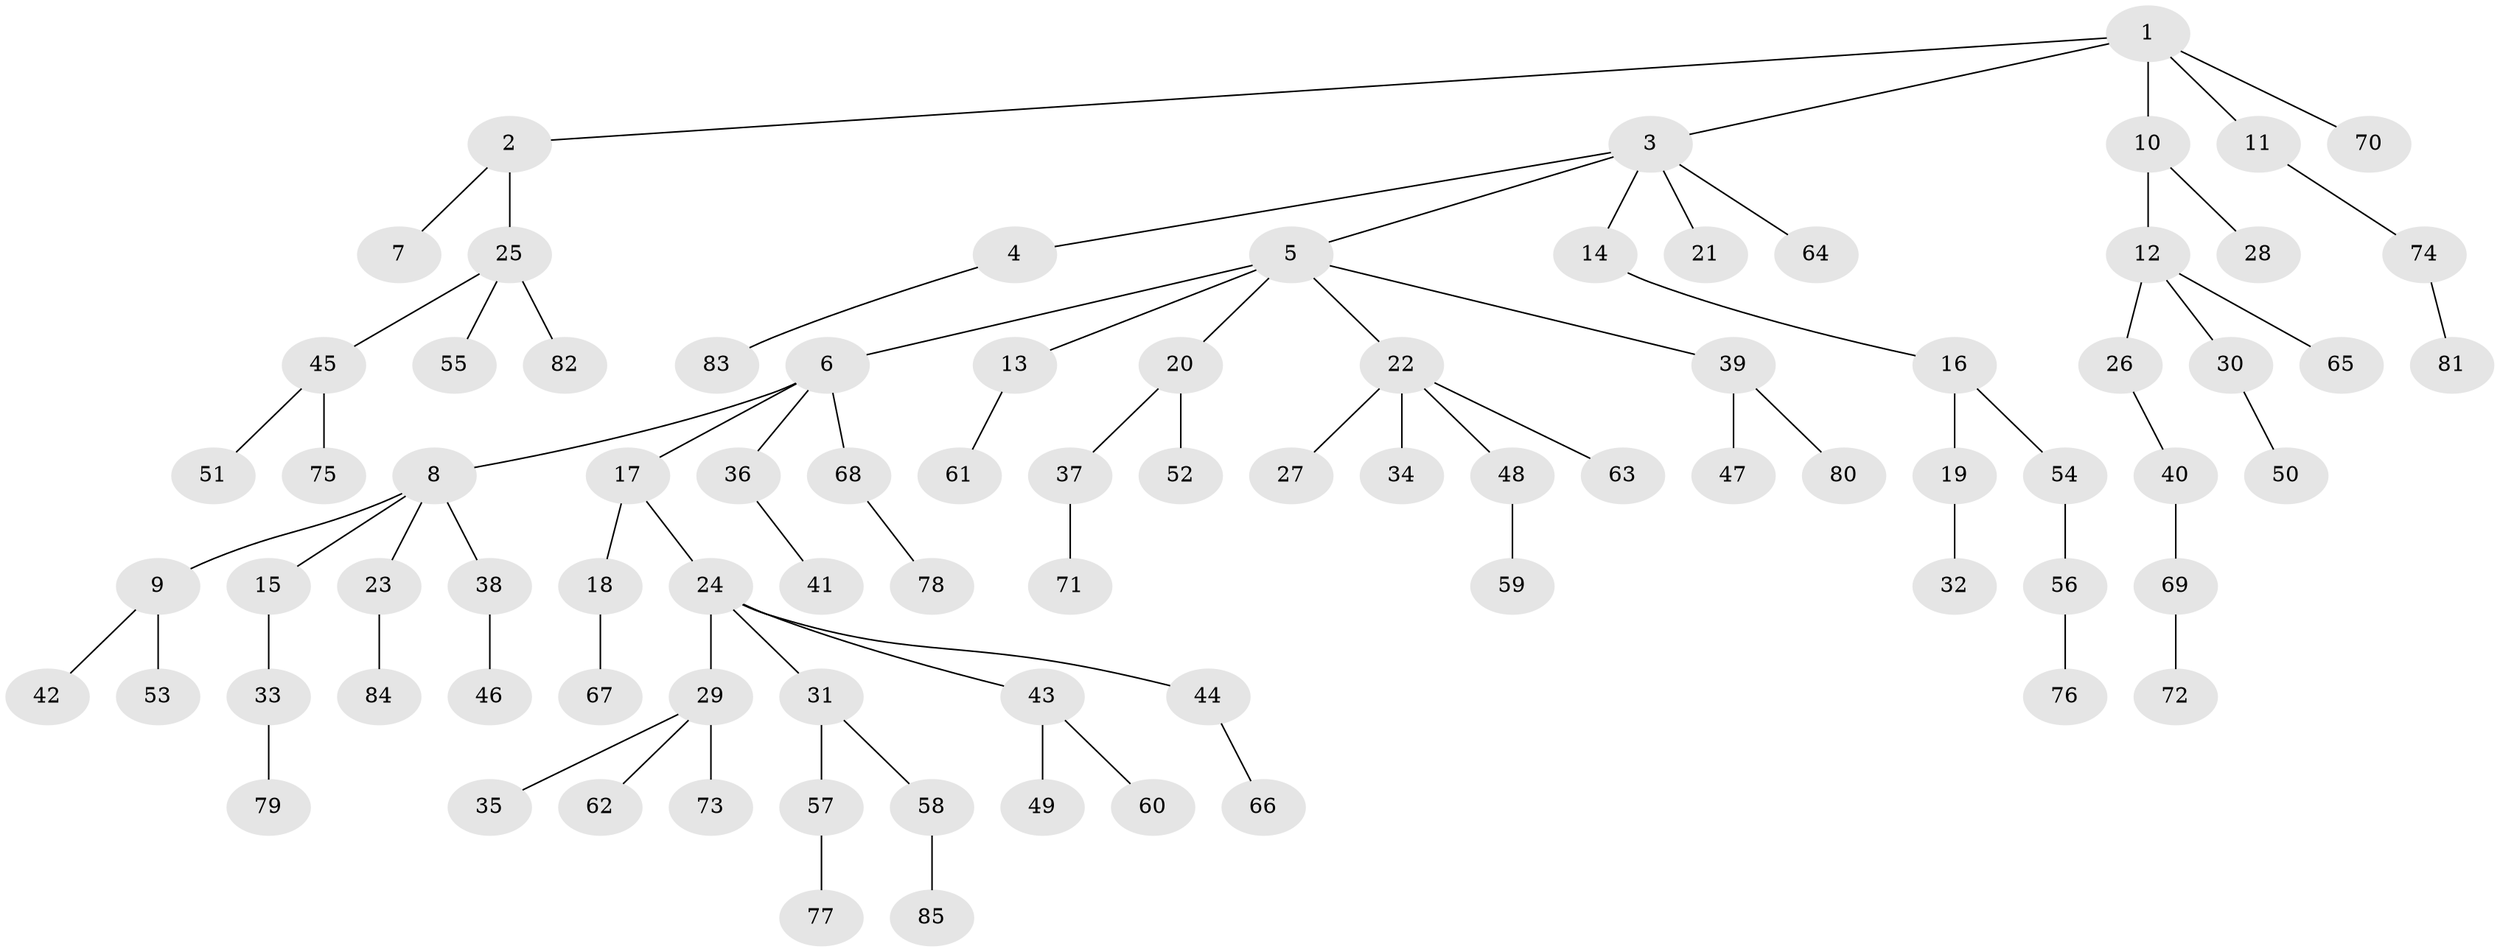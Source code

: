 // coarse degree distribution, {6: 0.07142857142857142, 2: 0.23809523809523808, 5: 0.047619047619047616, 1: 0.5714285714285714, 4: 0.023809523809523808, 3: 0.047619047619047616}
// Generated by graph-tools (version 1.1) at 2025/19/03/04/25 18:19:25]
// undirected, 85 vertices, 84 edges
graph export_dot {
graph [start="1"]
  node [color=gray90,style=filled];
  1;
  2;
  3;
  4;
  5;
  6;
  7;
  8;
  9;
  10;
  11;
  12;
  13;
  14;
  15;
  16;
  17;
  18;
  19;
  20;
  21;
  22;
  23;
  24;
  25;
  26;
  27;
  28;
  29;
  30;
  31;
  32;
  33;
  34;
  35;
  36;
  37;
  38;
  39;
  40;
  41;
  42;
  43;
  44;
  45;
  46;
  47;
  48;
  49;
  50;
  51;
  52;
  53;
  54;
  55;
  56;
  57;
  58;
  59;
  60;
  61;
  62;
  63;
  64;
  65;
  66;
  67;
  68;
  69;
  70;
  71;
  72;
  73;
  74;
  75;
  76;
  77;
  78;
  79;
  80;
  81;
  82;
  83;
  84;
  85;
  1 -- 2;
  1 -- 3;
  1 -- 10;
  1 -- 11;
  1 -- 70;
  2 -- 7;
  2 -- 25;
  3 -- 4;
  3 -- 5;
  3 -- 14;
  3 -- 21;
  3 -- 64;
  4 -- 83;
  5 -- 6;
  5 -- 13;
  5 -- 20;
  5 -- 22;
  5 -- 39;
  6 -- 8;
  6 -- 17;
  6 -- 36;
  6 -- 68;
  8 -- 9;
  8 -- 15;
  8 -- 23;
  8 -- 38;
  9 -- 42;
  9 -- 53;
  10 -- 12;
  10 -- 28;
  11 -- 74;
  12 -- 26;
  12 -- 30;
  12 -- 65;
  13 -- 61;
  14 -- 16;
  15 -- 33;
  16 -- 19;
  16 -- 54;
  17 -- 18;
  17 -- 24;
  18 -- 67;
  19 -- 32;
  20 -- 37;
  20 -- 52;
  22 -- 27;
  22 -- 34;
  22 -- 48;
  22 -- 63;
  23 -- 84;
  24 -- 29;
  24 -- 31;
  24 -- 43;
  24 -- 44;
  25 -- 45;
  25 -- 55;
  25 -- 82;
  26 -- 40;
  29 -- 35;
  29 -- 62;
  29 -- 73;
  30 -- 50;
  31 -- 57;
  31 -- 58;
  33 -- 79;
  36 -- 41;
  37 -- 71;
  38 -- 46;
  39 -- 47;
  39 -- 80;
  40 -- 69;
  43 -- 49;
  43 -- 60;
  44 -- 66;
  45 -- 51;
  45 -- 75;
  48 -- 59;
  54 -- 56;
  56 -- 76;
  57 -- 77;
  58 -- 85;
  68 -- 78;
  69 -- 72;
  74 -- 81;
}

